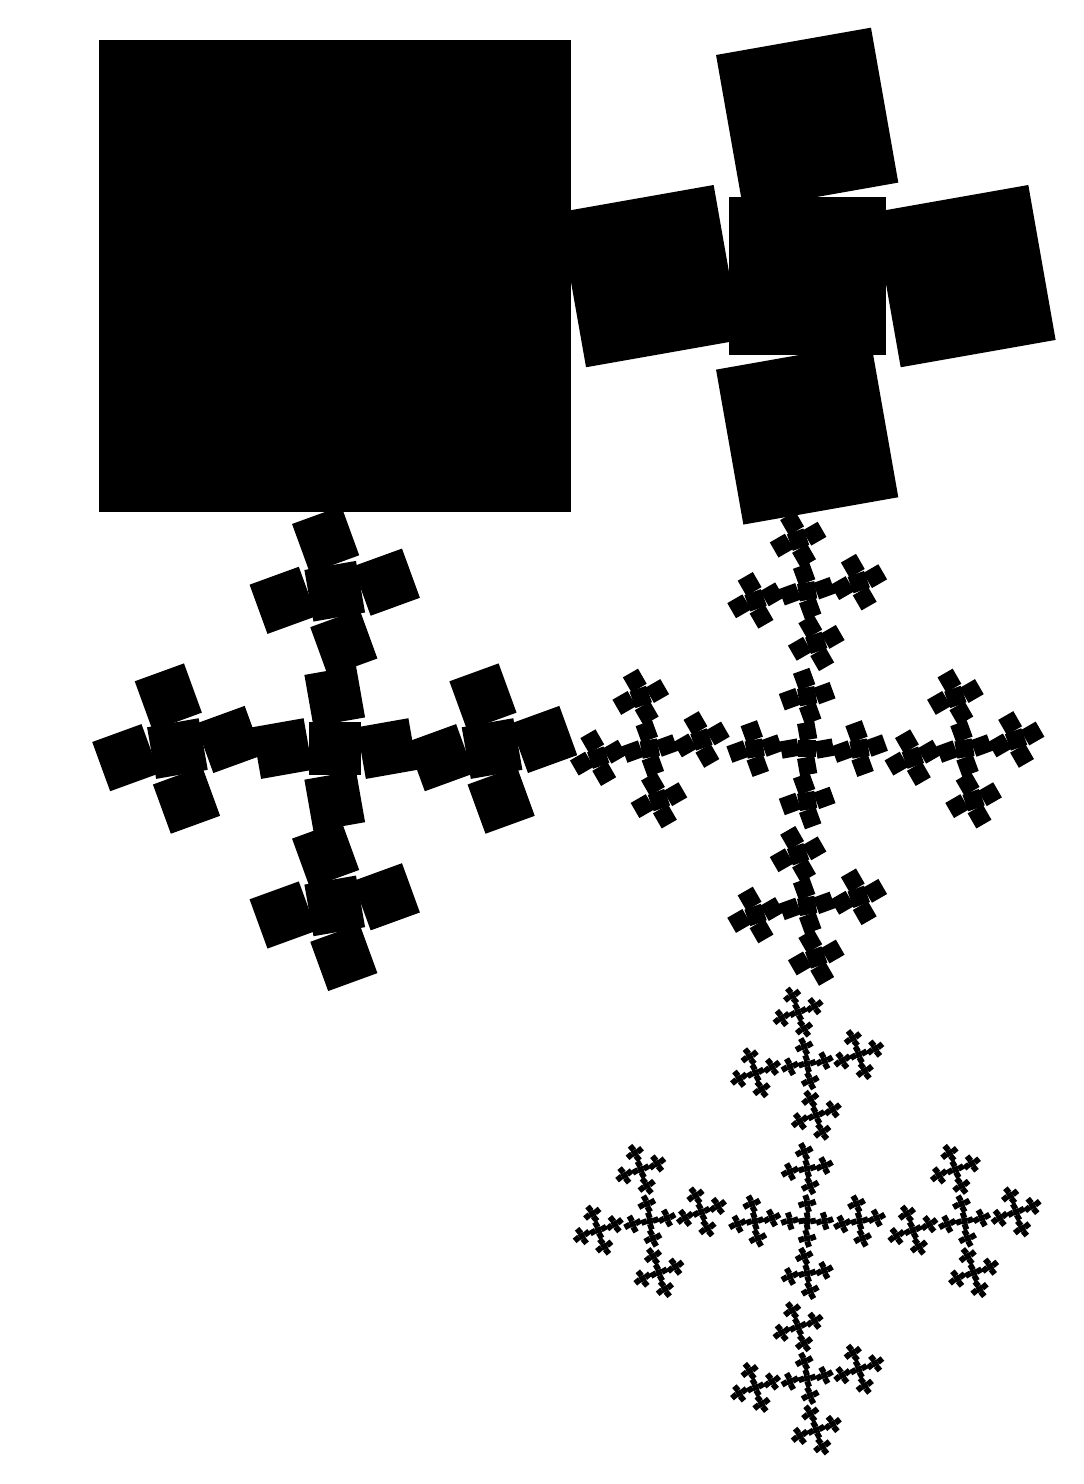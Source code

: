 
% Les similitudes : shift=translation, scale = homothÃÂ©tie, rotate = angle (en degrÃÂ©)
\newcommand\simone{\begin{scope}[shift={(0,0)},  scale=.333]}
\newcommand\simtwo{\begin{scope}[ shift={(0.666,0)}, rotate=10, scale=0.333]}
\newcommand\simthree{\begin{scope}[shift={(0,0.666)},rotate=10, scale=.333]}
\newcommand\simfour{\begin{scope}[shift={(-0.666,0)}, rotate=10, scale=.333]}
\newcommand\simfive{\begin{scope}[shift={(0,-0.666)}, rotate=10, scale=.333]}
% La figure initiale
\newcommand\initfigure{\fill  (-1,-1) rectangle (1,1);}
%\newcommand\initfigure{\fill (0.5,0.433) circle (1.3cm);}
%\newcommand\initfigure{\fill (0,0)--++(0,1)--++(1,0)--++(0,-1)--cycle;}
%\newcommand\initfigure{\fill (0,0)--++(0,0.5)--++(0.5,0)--++(0,-0.5)--cycle;}

% Le programme rÃÂ©cursif
\newcommand{\ifs}[2]{% #1 the counter, #2 the instructions
                          \ifnum #1 < 0% stop now
                          #2%
                          %\relax% Relax, max, on ne fait rien, c'est terminÃÂÃÂÃÂÃÂÃÂÃÂÃÂÃÂ©.
                          \else%
                          \count255=#1%
                          \advance\count255 by -1%
                          \simone
                             \ifs{\number\count255}{#2};                          
                          \end{scope};

                          \simtwo
                             \ifs{\number\count255}{#2};                          
                          \end{scope};

                          \simthree
                             \ifs{\number\count255}{#2};                          
                          \end{scope};

                          \simfour
                             \ifs{\number\count255}{#2};                          
                          \end{scope};

                          \simfive
                             \ifs{\number\count255}{#2};                          
                          \end{scope};

                          \fi%
}

\begin{tikzpicture}[scale=3]
  \ifs{-1}{\initfigure};


\begin{scope}[xshift=2cm]
  \ifs{0}{\initfigure};
\end{scope}


 
\begin{scope}[yshift=-2cm]
  \ifs{1}{\initfigure};
\end{scope}

\begin{scope}[xshift=2cm, yshift=-2cm]
  \ifs{2}{\initfigure};
\end{scope}

\begin{scope}[xshift=2cm, yshift=-4cm]
  \ifs{3}{\initfigure};
\end{scope}

% \begin{scope}[scale = 2,xshift=0cm, yshift=-3cm]
%   \ifs{4}{\initfigure};
% \end{scope}

\end{tikzpicture}




